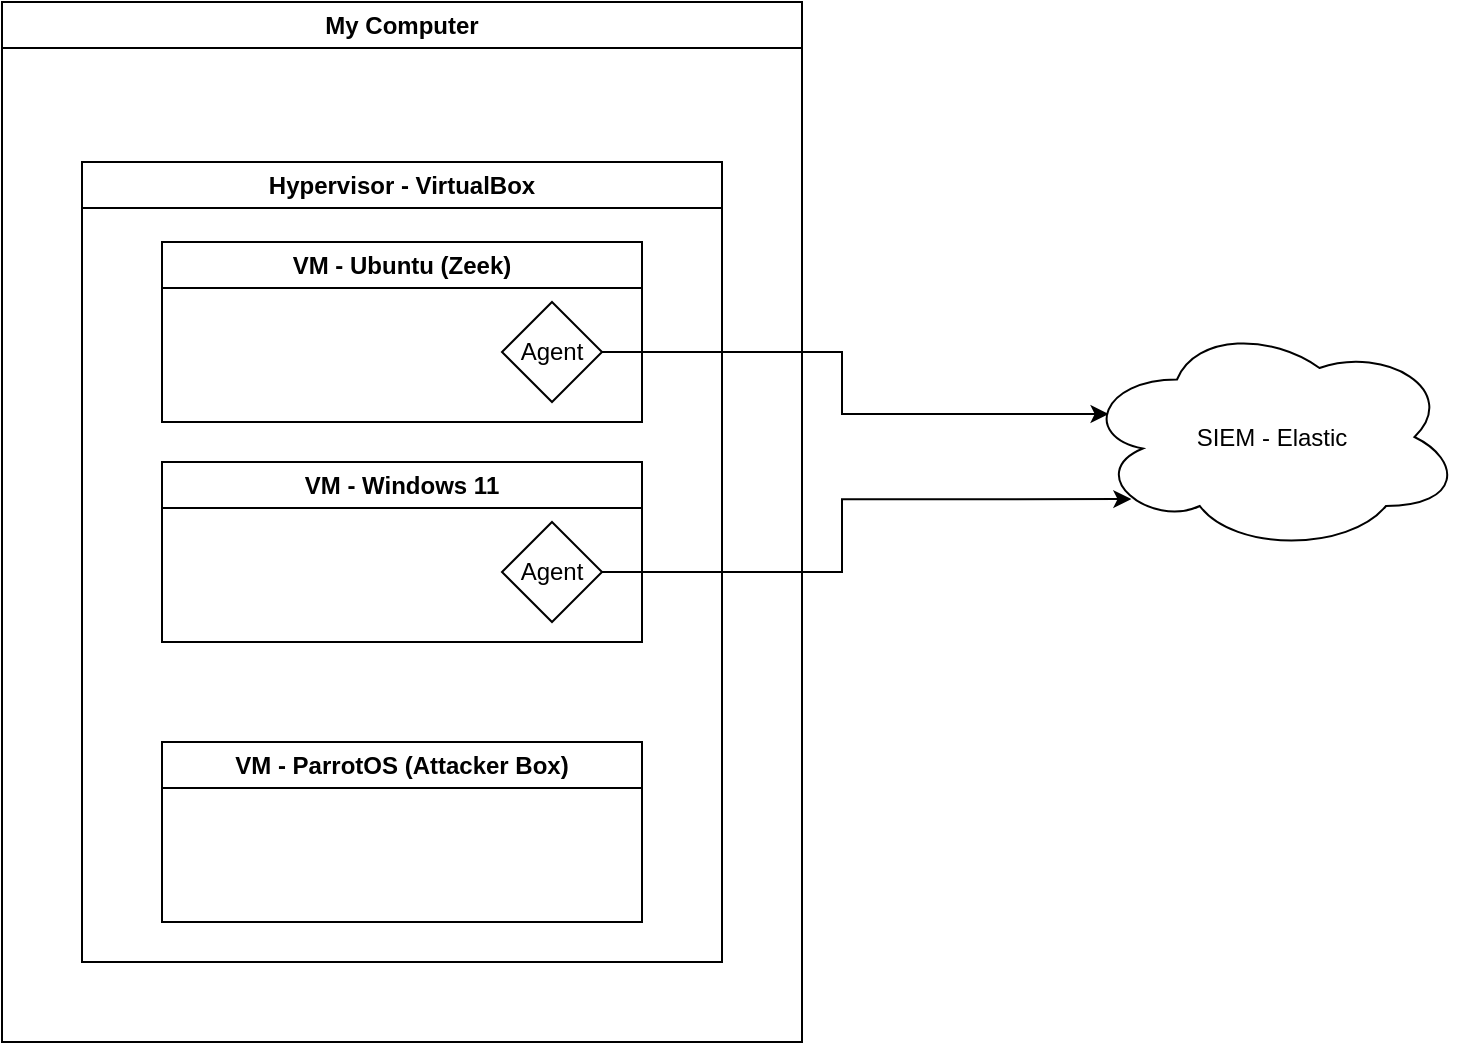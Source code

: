 <mxfile version="22.1.17" type="device">
  <diagram name="Page-1" id="GwmhDmBE0P4Hu8c-JC2Q">
    <mxGraphModel dx="1050" dy="579" grid="1" gridSize="10" guides="1" tooltips="1" connect="1" arrows="1" fold="1" page="1" pageScale="1" pageWidth="827" pageHeight="1169" background="none" math="0" shadow="0">
      <root>
        <mxCell id="0" />
        <mxCell id="1" parent="0" />
        <mxCell id="LH0WeLVpW5B8TSmtRANs-3" value="My Computer" style="swimlane;whiteSpace=wrap;html=1;" vertex="1" parent="1">
          <mxGeometry x="40" y="40" width="400" height="520" as="geometry" />
        </mxCell>
        <mxCell id="LH0WeLVpW5B8TSmtRANs-4" value="Hypervisor - VirtualBox" style="swimlane;whiteSpace=wrap;html=1;" vertex="1" parent="LH0WeLVpW5B8TSmtRANs-3">
          <mxGeometry x="40" y="80" width="320" height="400" as="geometry" />
        </mxCell>
        <mxCell id="LH0WeLVpW5B8TSmtRANs-5" value="VM - Ubuntu (Zeek)" style="swimlane;whiteSpace=wrap;html=1;" vertex="1" parent="LH0WeLVpW5B8TSmtRANs-4">
          <mxGeometry x="40" y="40" width="240" height="90" as="geometry" />
        </mxCell>
        <mxCell id="LH0WeLVpW5B8TSmtRANs-10" value="Agent" style="rhombus;whiteSpace=wrap;html=1;" vertex="1" parent="LH0WeLVpW5B8TSmtRANs-5">
          <mxGeometry x="170" y="30" width="50" height="50" as="geometry" />
        </mxCell>
        <mxCell id="LH0WeLVpW5B8TSmtRANs-6" value="VM - Windows 11" style="swimlane;whiteSpace=wrap;html=1;" vertex="1" parent="LH0WeLVpW5B8TSmtRANs-4">
          <mxGeometry x="40" y="150" width="240" height="90" as="geometry" />
        </mxCell>
        <mxCell id="LH0WeLVpW5B8TSmtRANs-9" value="Agent" style="rhombus;whiteSpace=wrap;html=1;" vertex="1" parent="LH0WeLVpW5B8TSmtRANs-6">
          <mxGeometry x="170" y="30" width="50" height="50" as="geometry" />
        </mxCell>
        <mxCell id="LH0WeLVpW5B8TSmtRANs-7" value="VM - ParrotOS (Attacker Box)" style="swimlane;whiteSpace=wrap;html=1;" vertex="1" parent="LH0WeLVpW5B8TSmtRANs-4">
          <mxGeometry x="40" y="290" width="240" height="90" as="geometry" />
        </mxCell>
        <mxCell id="LH0WeLVpW5B8TSmtRANs-11" value="SIEM - Elastic" style="ellipse;shape=cloud;whiteSpace=wrap;html=1;" vertex="1" parent="1">
          <mxGeometry x="580" y="200" width="190" height="115" as="geometry" />
        </mxCell>
        <mxCell id="LH0WeLVpW5B8TSmtRANs-12" style="edgeStyle=orthogonalEdgeStyle;rounded=0;orthogonalLoop=1;jettySize=auto;html=1;exitX=1;exitY=0.5;exitDx=0;exitDy=0;entryX=0.13;entryY=0.77;entryDx=0;entryDy=0;entryPerimeter=0;" edge="1" parent="1" source="LH0WeLVpW5B8TSmtRANs-9" target="LH0WeLVpW5B8TSmtRANs-11">
          <mxGeometry relative="1" as="geometry" />
        </mxCell>
        <mxCell id="LH0WeLVpW5B8TSmtRANs-13" style="edgeStyle=orthogonalEdgeStyle;rounded=0;orthogonalLoop=1;jettySize=auto;html=1;exitX=1;exitY=0.5;exitDx=0;exitDy=0;entryX=0.07;entryY=0.4;entryDx=0;entryDy=0;entryPerimeter=0;" edge="1" parent="1" source="LH0WeLVpW5B8TSmtRANs-10" target="LH0WeLVpW5B8TSmtRANs-11">
          <mxGeometry relative="1" as="geometry" />
        </mxCell>
      </root>
    </mxGraphModel>
  </diagram>
</mxfile>
